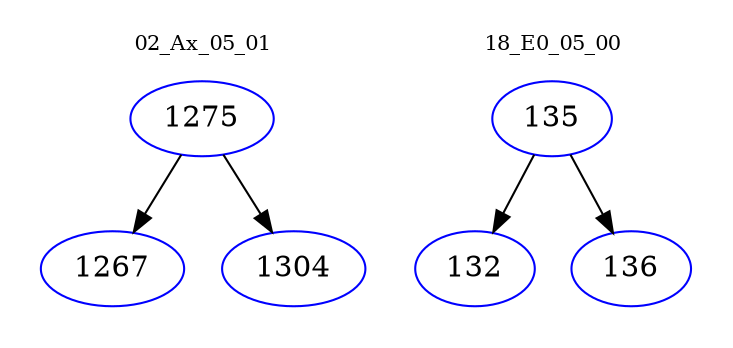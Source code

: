 digraph{
subgraph cluster_0 {
color = white
label = "02_Ax_05_01";
fontsize=10;
T0_1275 [label="1275", color="blue"]
T0_1275 -> T0_1267 [color="black"]
T0_1267 [label="1267", color="blue"]
T0_1275 -> T0_1304 [color="black"]
T0_1304 [label="1304", color="blue"]
}
subgraph cluster_1 {
color = white
label = "18_E0_05_00";
fontsize=10;
T1_135 [label="135", color="blue"]
T1_135 -> T1_132 [color="black"]
T1_132 [label="132", color="blue"]
T1_135 -> T1_136 [color="black"]
T1_136 [label="136", color="blue"]
}
}
